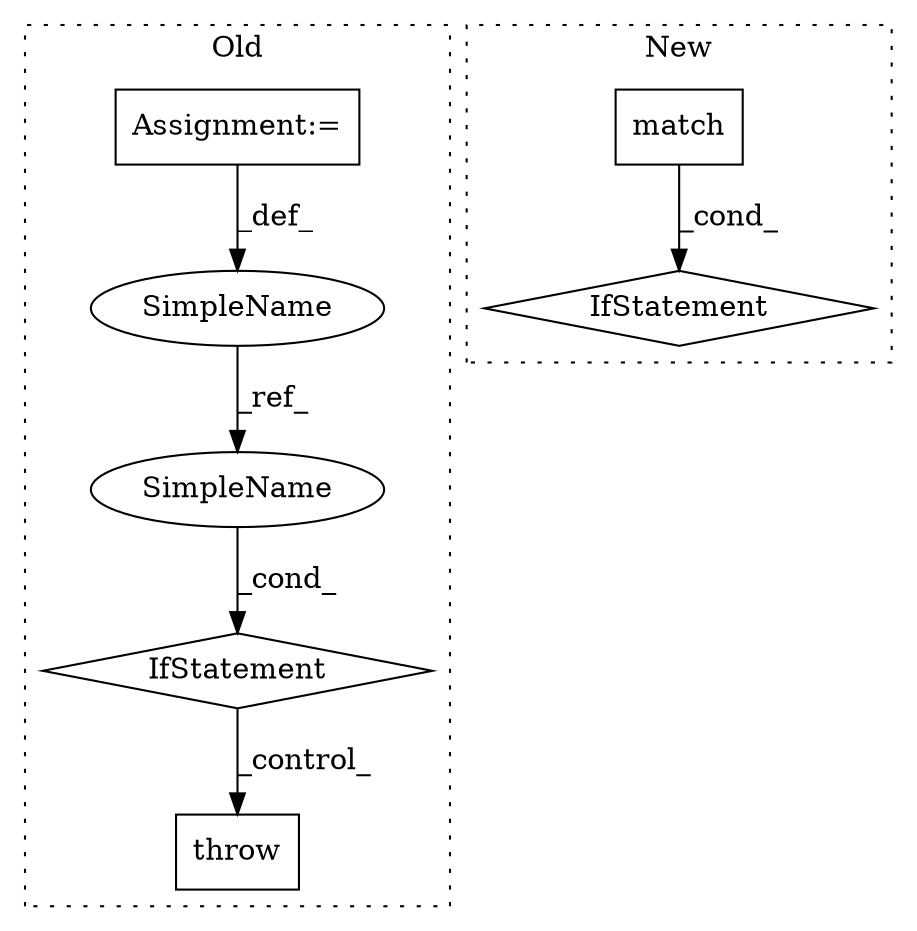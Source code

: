 digraph G {
subgraph cluster0 {
1 [label="throw" a="53" s="44799" l="6" shape="box"];
4 [label="Assignment:=" a="7" s="44657" l="1" shape="box"];
5 [label="IfStatement" a="25" s="44721,44730" l="4,2" shape="diamond"];
6 [label="SimpleName" a="42" s="44652" l="5" shape="ellipse"];
7 [label="SimpleName" a="42" s="44725" l="5" shape="ellipse"];
label = "Old";
style="dotted";
}
subgraph cluster1 {
2 [label="match" a="32" s="44495,44505" l="6,1" shape="box"];
3 [label="IfStatement" a="25" s="44514,44519" l="4,2" shape="diamond"];
label = "New";
style="dotted";
}
2 -> 3 [label="_cond_"];
4 -> 6 [label="_def_"];
5 -> 1 [label="_control_"];
6 -> 7 [label="_ref_"];
7 -> 5 [label="_cond_"];
}